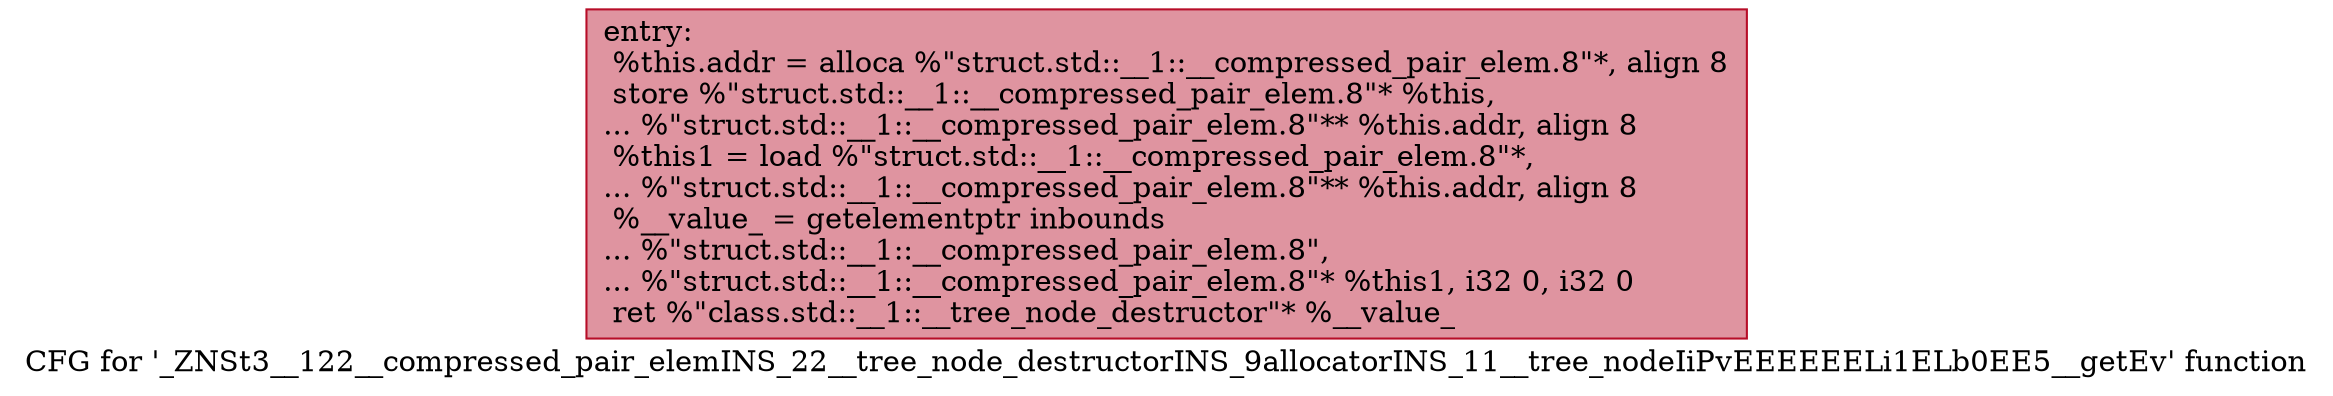 digraph "CFG for '_ZNSt3__122__compressed_pair_elemINS_22__tree_node_destructorINS_9allocatorINS_11__tree_nodeIiPvEEEEEELi1ELb0EE5__getEv' function" {
	label="CFG for '_ZNSt3__122__compressed_pair_elemINS_22__tree_node_destructorINS_9allocatorINS_11__tree_nodeIiPvEEEEEELi1ELb0EE5__getEv' function";

	Node0x60000255ea40 [shape=record,color="#b70d28ff", style=filled, fillcolor="#b70d2870",label="{entry:\l  %this.addr = alloca %\"struct.std::__1::__compressed_pair_elem.8\"*, align 8\l  store %\"struct.std::__1::__compressed_pair_elem.8\"* %this,\l... %\"struct.std::__1::__compressed_pair_elem.8\"** %this.addr, align 8\l  %this1 = load %\"struct.std::__1::__compressed_pair_elem.8\"*,\l... %\"struct.std::__1::__compressed_pair_elem.8\"** %this.addr, align 8\l  %__value_ = getelementptr inbounds\l... %\"struct.std::__1::__compressed_pair_elem.8\",\l... %\"struct.std::__1::__compressed_pair_elem.8\"* %this1, i32 0, i32 0\l  ret %\"class.std::__1::__tree_node_destructor\"* %__value_\l}"];
}
